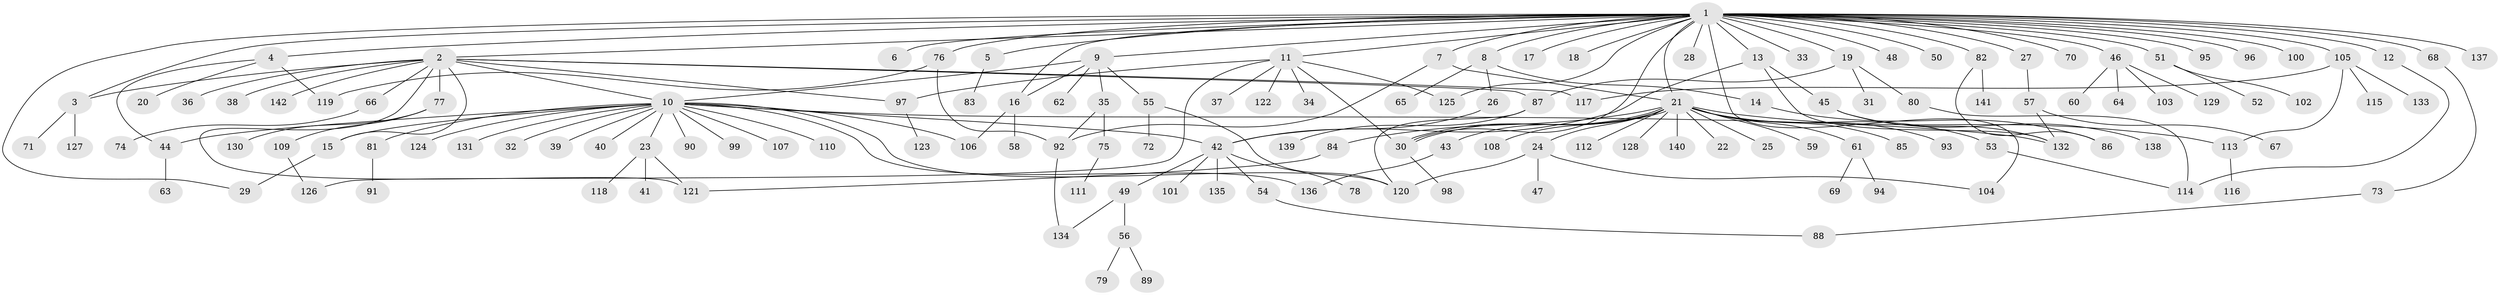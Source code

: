 // coarse degree distribution, {33: 0.009009009009009009, 14: 0.009009009009009009, 5: 0.018018018018018018, 1: 0.5855855855855856, 3: 0.10810810810810811, 4: 0.09009009009009009, 7: 0.018018018018018018, 19: 0.009009009009009009, 2: 0.13513513513513514, 9: 0.009009009009009009, 18: 0.009009009009009009}
// Generated by graph-tools (version 1.1) at 2025/51/02/27/25 19:51:56]
// undirected, 142 vertices, 178 edges
graph export_dot {
graph [start="1"]
  node [color=gray90,style=filled];
  1;
  2;
  3;
  4;
  5;
  6;
  7;
  8;
  9;
  10;
  11;
  12;
  13;
  14;
  15;
  16;
  17;
  18;
  19;
  20;
  21;
  22;
  23;
  24;
  25;
  26;
  27;
  28;
  29;
  30;
  31;
  32;
  33;
  34;
  35;
  36;
  37;
  38;
  39;
  40;
  41;
  42;
  43;
  44;
  45;
  46;
  47;
  48;
  49;
  50;
  51;
  52;
  53;
  54;
  55;
  56;
  57;
  58;
  59;
  60;
  61;
  62;
  63;
  64;
  65;
  66;
  67;
  68;
  69;
  70;
  71;
  72;
  73;
  74;
  75;
  76;
  77;
  78;
  79;
  80;
  81;
  82;
  83;
  84;
  85;
  86;
  87;
  88;
  89;
  90;
  91;
  92;
  93;
  94;
  95;
  96;
  97;
  98;
  99;
  100;
  101;
  102;
  103;
  104;
  105;
  106;
  107;
  108;
  109;
  110;
  111;
  112;
  113;
  114;
  115;
  116;
  117;
  118;
  119;
  120;
  121;
  122;
  123;
  124;
  125;
  126;
  127;
  128;
  129;
  130;
  131;
  132;
  133;
  134;
  135;
  136;
  137;
  138;
  139;
  140;
  141;
  142;
  1 -- 2;
  1 -- 3;
  1 -- 4;
  1 -- 5;
  1 -- 6;
  1 -- 7;
  1 -- 8;
  1 -- 9;
  1 -- 11;
  1 -- 12;
  1 -- 13;
  1 -- 16;
  1 -- 17;
  1 -- 18;
  1 -- 19;
  1 -- 21;
  1 -- 27;
  1 -- 28;
  1 -- 29;
  1 -- 30;
  1 -- 33;
  1 -- 46;
  1 -- 48;
  1 -- 50;
  1 -- 51;
  1 -- 68;
  1 -- 70;
  1 -- 76;
  1 -- 82;
  1 -- 95;
  1 -- 96;
  1 -- 100;
  1 -- 104;
  1 -- 105;
  1 -- 125;
  1 -- 137;
  2 -- 3;
  2 -- 10;
  2 -- 15;
  2 -- 36;
  2 -- 38;
  2 -- 66;
  2 -- 77;
  2 -- 87;
  2 -- 97;
  2 -- 117;
  2 -- 121;
  2 -- 142;
  3 -- 71;
  3 -- 127;
  4 -- 20;
  4 -- 44;
  4 -- 119;
  5 -- 83;
  7 -- 21;
  7 -- 92;
  8 -- 14;
  8 -- 26;
  8 -- 65;
  9 -- 10;
  9 -- 16;
  9 -- 35;
  9 -- 55;
  9 -- 62;
  10 -- 15;
  10 -- 23;
  10 -- 32;
  10 -- 39;
  10 -- 40;
  10 -- 42;
  10 -- 44;
  10 -- 81;
  10 -- 90;
  10 -- 99;
  10 -- 106;
  10 -- 107;
  10 -- 110;
  10 -- 120;
  10 -- 124;
  10 -- 131;
  10 -- 132;
  10 -- 136;
  11 -- 30;
  11 -- 34;
  11 -- 37;
  11 -- 97;
  11 -- 122;
  11 -- 125;
  11 -- 126;
  12 -- 114;
  13 -- 42;
  13 -- 45;
  13 -- 132;
  14 -- 86;
  15 -- 29;
  16 -- 58;
  16 -- 106;
  19 -- 31;
  19 -- 80;
  19 -- 87;
  21 -- 22;
  21 -- 24;
  21 -- 25;
  21 -- 30;
  21 -- 30;
  21 -- 43;
  21 -- 53;
  21 -- 59;
  21 -- 61;
  21 -- 84;
  21 -- 85;
  21 -- 93;
  21 -- 108;
  21 -- 112;
  21 -- 113;
  21 -- 128;
  21 -- 140;
  23 -- 41;
  23 -- 118;
  23 -- 121;
  24 -- 47;
  24 -- 104;
  24 -- 120;
  26 -- 42;
  27 -- 57;
  30 -- 98;
  35 -- 75;
  35 -- 92;
  42 -- 49;
  42 -- 54;
  42 -- 78;
  42 -- 101;
  42 -- 135;
  43 -- 136;
  44 -- 63;
  45 -- 132;
  45 -- 138;
  46 -- 60;
  46 -- 64;
  46 -- 103;
  46 -- 129;
  49 -- 56;
  49 -- 134;
  51 -- 52;
  51 -- 102;
  53 -- 114;
  54 -- 88;
  55 -- 72;
  55 -- 120;
  56 -- 79;
  56 -- 89;
  57 -- 67;
  57 -- 132;
  61 -- 69;
  61 -- 94;
  66 -- 74;
  68 -- 73;
  73 -- 88;
  75 -- 111;
  76 -- 92;
  76 -- 119;
  77 -- 109;
  77 -- 130;
  80 -- 114;
  81 -- 91;
  82 -- 86;
  82 -- 141;
  84 -- 121;
  87 -- 120;
  87 -- 139;
  92 -- 134;
  97 -- 123;
  105 -- 113;
  105 -- 115;
  105 -- 117;
  105 -- 133;
  109 -- 126;
  113 -- 116;
}
